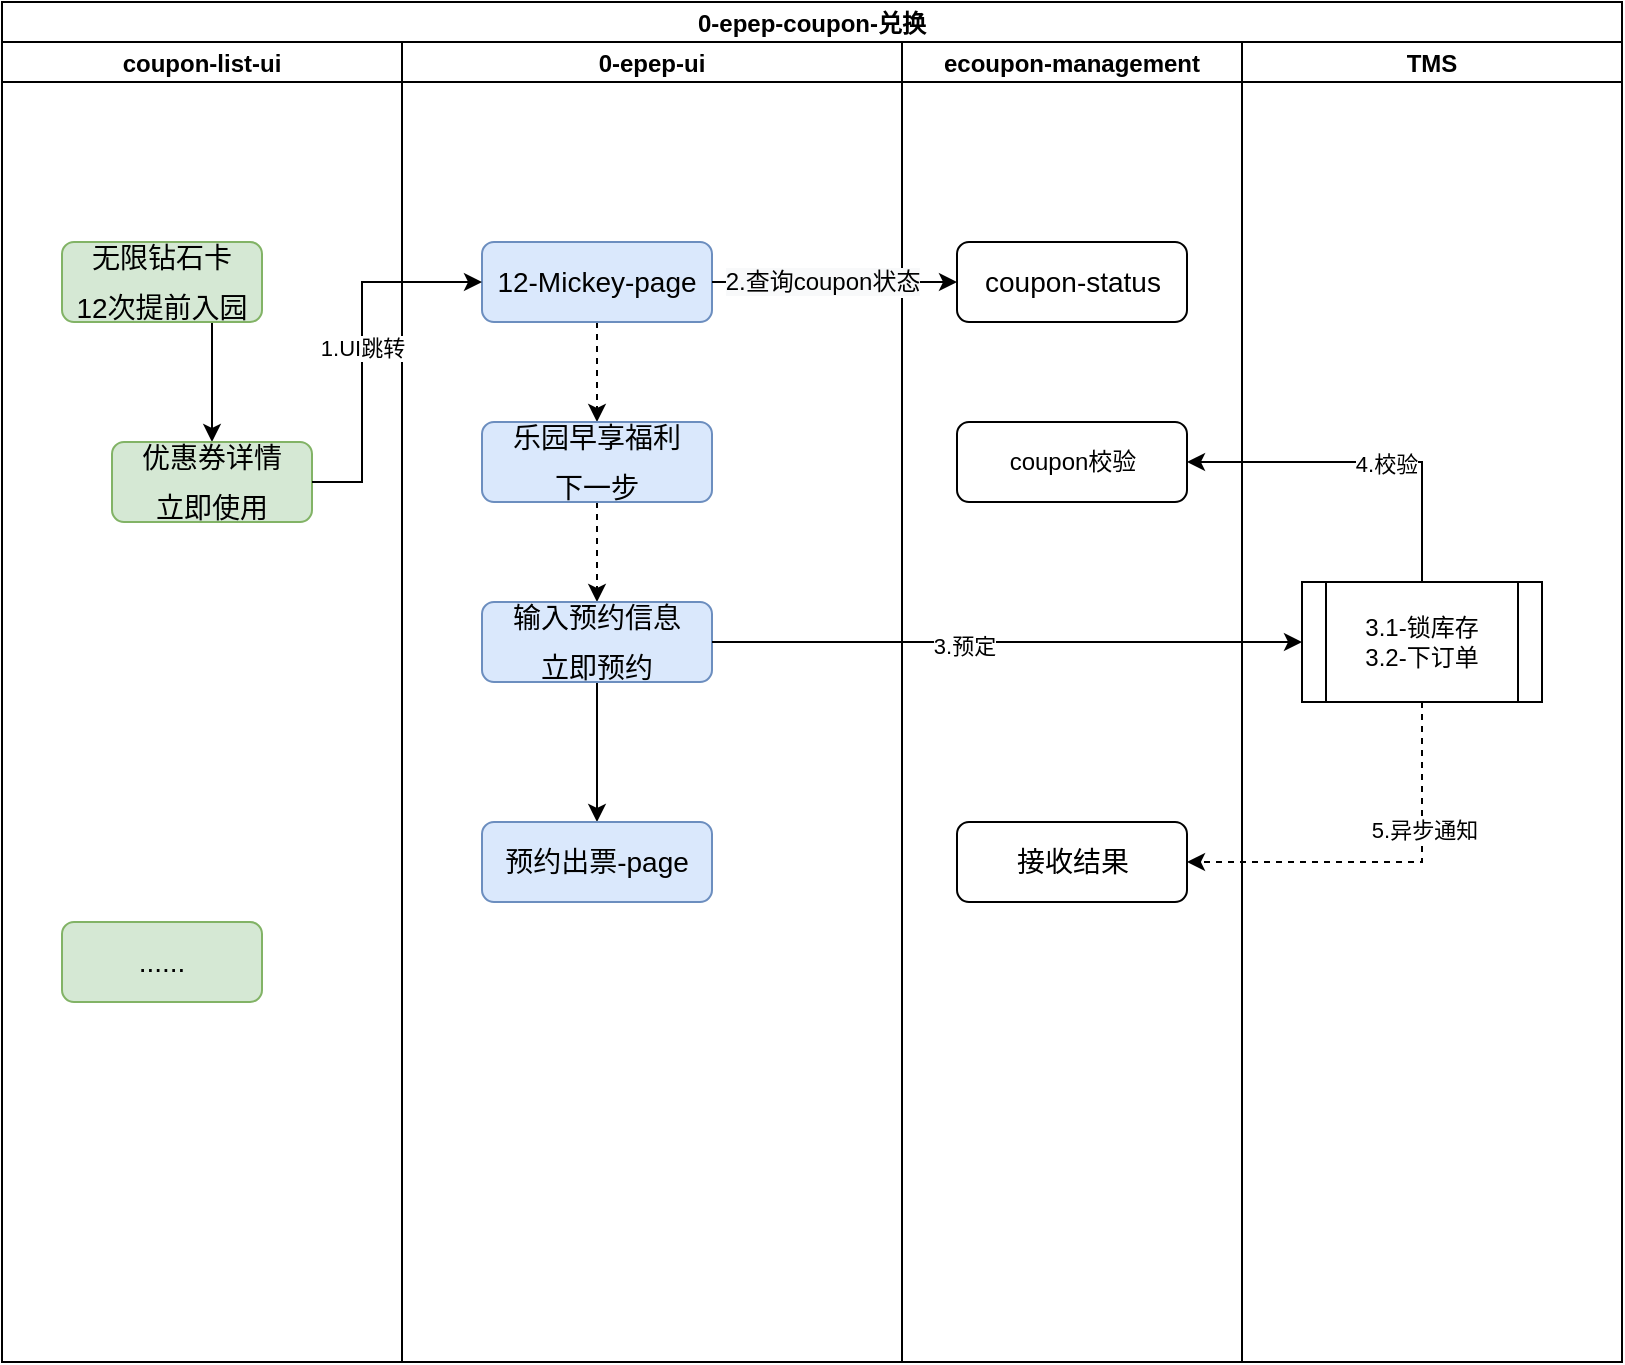<mxfile version="17.1.2" type="github">
  <diagram id="nkePGvm4O82V9_LMyoDO" name="Page-1">
    <mxGraphModel dx="1232" dy="809" grid="1" gridSize="10" guides="1" tooltips="1" connect="1" arrows="1" fold="1" page="1" pageScale="1" pageWidth="827" pageHeight="1169" math="0" shadow="0">
      <root>
        <mxCell id="0" />
        <mxCell id="1" parent="0" />
        <mxCell id="1tcTULkf4YvUZFEi6sHk-6" value="0-epep-coupon-兑换" style="swimlane;childLayout=stackLayout;resizeParent=1;resizeParentMax=0;startSize=20;" vertex="1" parent="1">
          <mxGeometry x="10" y="70" width="810" height="680" as="geometry" />
        </mxCell>
        <mxCell id="1tcTULkf4YvUZFEi6sHk-7" value="coupon-list-ui" style="swimlane;startSize=20;" vertex="1" parent="1tcTULkf4YvUZFEi6sHk-6">
          <mxGeometry y="20" width="200" height="660" as="geometry" />
        </mxCell>
        <mxCell id="1tcTULkf4YvUZFEi6sHk-26" style="edgeStyle=orthogonalEdgeStyle;rounded=0;orthogonalLoop=1;jettySize=auto;html=1;exitX=0.75;exitY=1;exitDx=0;exitDy=0;entryX=0.5;entryY=0;entryDx=0;entryDy=0;" edge="1" parent="1tcTULkf4YvUZFEi6sHk-7" source="1tcTULkf4YvUZFEi6sHk-19" target="1tcTULkf4YvUZFEi6sHk-25">
          <mxGeometry relative="1" as="geometry" />
        </mxCell>
        <mxCell id="1tcTULkf4YvUZFEi6sHk-19" value="&lt;div style=&quot;line-height: 1.75 ; font-size: 14px&quot;&gt;无限钻石卡&lt;/div&gt;&lt;div style=&quot;line-height: 1.75 ; font-size: 14px&quot;&gt;12次提前入园&lt;/div&gt;" style="rounded=1;whiteSpace=wrap;html=1;align=center;fillColor=#d5e8d4;strokeColor=#82b366;" vertex="1" parent="1tcTULkf4YvUZFEi6sHk-7">
          <mxGeometry x="30" y="100" width="100" height="40" as="geometry" />
        </mxCell>
        <mxCell id="1tcTULkf4YvUZFEi6sHk-20" value="&lt;div style=&quot;text-align: left ; line-height: 1.75 ; font-size: 14px&quot;&gt;......&lt;/div&gt;" style="rounded=1;whiteSpace=wrap;html=1;fillColor=#d5e8d4;strokeColor=#82b366;" vertex="1" parent="1tcTULkf4YvUZFEi6sHk-7">
          <mxGeometry x="30" y="440" width="100" height="40" as="geometry" />
        </mxCell>
        <mxCell id="1tcTULkf4YvUZFEi6sHk-25" value="&lt;div style=&quot;line-height: 1.75 ; font-size: 14px&quot;&gt;优惠券详情&lt;/div&gt;&lt;div style=&quot;line-height: 1.75 ; font-size: 14px&quot;&gt;立即使用&lt;/div&gt;" style="rounded=1;whiteSpace=wrap;html=1;align=center;fillColor=#d5e8d4;strokeColor=#82b366;" vertex="1" parent="1tcTULkf4YvUZFEi6sHk-7">
          <mxGeometry x="55" y="200" width="100" height="40" as="geometry" />
        </mxCell>
        <mxCell id="1tcTULkf4YvUZFEi6sHk-8" value="0-epep-ui" style="swimlane;startSize=20;" vertex="1" parent="1tcTULkf4YvUZFEi6sHk-6">
          <mxGeometry x="200" y="20" width="250" height="660" as="geometry" />
        </mxCell>
        <mxCell id="1tcTULkf4YvUZFEi6sHk-45" style="edgeStyle=orthogonalEdgeStyle;rounded=0;orthogonalLoop=1;jettySize=auto;html=1;exitX=0.5;exitY=1;exitDx=0;exitDy=0;dashed=1;" edge="1" parent="1tcTULkf4YvUZFEi6sHk-8" source="1tcTULkf4YvUZFEi6sHk-21" target="1tcTULkf4YvUZFEi6sHk-28">
          <mxGeometry relative="1" as="geometry" />
        </mxCell>
        <mxCell id="1tcTULkf4YvUZFEi6sHk-21" value="&lt;div style=&quot;text-align: left ; line-height: 1.75 ; font-size: 14px&quot;&gt;12-Mickey-page&lt;/div&gt;" style="rounded=1;whiteSpace=wrap;html=1;fillColor=#dae8fc;strokeColor=#6c8ebf;" vertex="1" parent="1tcTULkf4YvUZFEi6sHk-8">
          <mxGeometry x="40" y="100" width="115" height="40" as="geometry" />
        </mxCell>
        <mxCell id="1tcTULkf4YvUZFEi6sHk-46" style="edgeStyle=orthogonalEdgeStyle;rounded=0;orthogonalLoop=1;jettySize=auto;html=1;exitX=0.5;exitY=1;exitDx=0;exitDy=0;entryX=0.5;entryY=0;entryDx=0;entryDy=0;dashed=1;" edge="1" parent="1tcTULkf4YvUZFEi6sHk-8" source="1tcTULkf4YvUZFEi6sHk-28" target="1tcTULkf4YvUZFEi6sHk-29">
          <mxGeometry relative="1" as="geometry" />
        </mxCell>
        <mxCell id="1tcTULkf4YvUZFEi6sHk-28" value="&lt;div style=&quot;line-height: 1.75 ; font-size: 14px&quot;&gt;乐园早享福利&lt;/div&gt;&lt;div style=&quot;line-height: 1.75 ; font-size: 14px&quot;&gt;下一步&lt;/div&gt;" style="rounded=1;whiteSpace=wrap;html=1;align=center;fillColor=#dae8fc;strokeColor=#6c8ebf;" vertex="1" parent="1tcTULkf4YvUZFEi6sHk-8">
          <mxGeometry x="40" y="190" width="115" height="40" as="geometry" />
        </mxCell>
        <mxCell id="1tcTULkf4YvUZFEi6sHk-48" style="edgeStyle=orthogonalEdgeStyle;rounded=0;orthogonalLoop=1;jettySize=auto;html=1;exitX=0.5;exitY=1;exitDx=0;exitDy=0;" edge="1" parent="1tcTULkf4YvUZFEi6sHk-8" source="1tcTULkf4YvUZFEi6sHk-29" target="1tcTULkf4YvUZFEi6sHk-47">
          <mxGeometry relative="1" as="geometry" />
        </mxCell>
        <mxCell id="1tcTULkf4YvUZFEi6sHk-29" value="&lt;div style=&quot;line-height: 1.75 ; font-size: 14px&quot;&gt;输入预约信息&lt;/div&gt;&lt;div style=&quot;line-height: 1.75 ; font-size: 14px&quot;&gt;立即预约&lt;/div&gt;" style="rounded=1;whiteSpace=wrap;html=1;align=center;fillColor=#dae8fc;strokeColor=#6c8ebf;" vertex="1" parent="1tcTULkf4YvUZFEi6sHk-8">
          <mxGeometry x="40" y="280" width="115" height="40" as="geometry" />
        </mxCell>
        <mxCell id="1tcTULkf4YvUZFEi6sHk-47" value="&lt;div style=&quot;line-height: 1.75 ; font-size: 14px&quot;&gt;预约出票-page&lt;/div&gt;" style="rounded=1;whiteSpace=wrap;html=1;align=center;fillColor=#dae8fc;strokeColor=#6c8ebf;" vertex="1" parent="1tcTULkf4YvUZFEi6sHk-8">
          <mxGeometry x="40" y="390" width="115" height="40" as="geometry" />
        </mxCell>
        <mxCell id="1tcTULkf4YvUZFEi6sHk-9" value="ecoupon-management" style="swimlane;startSize=20;" vertex="1" parent="1tcTULkf4YvUZFEi6sHk-6">
          <mxGeometry x="450" y="20" width="170" height="660" as="geometry" />
        </mxCell>
        <mxCell id="1tcTULkf4YvUZFEi6sHk-30" value="&lt;div style=&quot;text-align: left ; line-height: 1.75 ; font-size: 14px&quot;&gt;coupon-status&lt;/div&gt;" style="rounded=1;whiteSpace=wrap;html=1;" vertex="1" parent="1tcTULkf4YvUZFEi6sHk-9">
          <mxGeometry x="27.5" y="100" width="115" height="40" as="geometry" />
        </mxCell>
        <mxCell id="1tcTULkf4YvUZFEi6sHk-38" value="coupon校验" style="rounded=1;whiteSpace=wrap;html=1;" vertex="1" parent="1tcTULkf4YvUZFEi6sHk-9">
          <mxGeometry x="27.5" y="190" width="115" height="40" as="geometry" />
        </mxCell>
        <mxCell id="1tcTULkf4YvUZFEi6sHk-40" value="&lt;div style=&quot;text-align: left ; line-height: 1.75 ; font-size: 14px&quot;&gt;接收结果&lt;/div&gt;" style="rounded=1;whiteSpace=wrap;html=1;" vertex="1" parent="1tcTULkf4YvUZFEi6sHk-9">
          <mxGeometry x="27.5" y="390" width="115" height="40" as="geometry" />
        </mxCell>
        <mxCell id="1tcTULkf4YvUZFEi6sHk-10" value="TMS" style="swimlane;startSize=20;" vertex="1" parent="1tcTULkf4YvUZFEi6sHk-6">
          <mxGeometry x="620" y="20" width="190" height="660" as="geometry" />
        </mxCell>
        <mxCell id="1tcTULkf4YvUZFEi6sHk-36" value="3.1-锁库存&lt;br&gt;3.2-下订单" style="shape=process;whiteSpace=wrap;html=1;backgroundOutline=1;" vertex="1" parent="1tcTULkf4YvUZFEi6sHk-10">
          <mxGeometry x="30" y="270" width="120" height="60" as="geometry" />
        </mxCell>
        <mxCell id="1tcTULkf4YvUZFEi6sHk-27" value="1.UI跳转" style="edgeStyle=orthogonalEdgeStyle;rounded=0;orthogonalLoop=1;jettySize=auto;html=1;exitX=1;exitY=0.5;exitDx=0;exitDy=0;entryX=0;entryY=0.5;entryDx=0;entryDy=0;" edge="1" parent="1tcTULkf4YvUZFEi6sHk-6" source="1tcTULkf4YvUZFEi6sHk-25" target="1tcTULkf4YvUZFEi6sHk-21">
          <mxGeometry relative="1" as="geometry">
            <Array as="points">
              <mxPoint x="180" y="240" />
              <mxPoint x="180" y="140" />
            </Array>
          </mxGeometry>
        </mxCell>
        <mxCell id="1tcTULkf4YvUZFEi6sHk-31" value="" style="edgeStyle=orthogonalEdgeStyle;rounded=0;orthogonalLoop=1;jettySize=auto;html=1;exitX=1;exitY=0.5;exitDx=0;exitDy=0;entryX=0;entryY=0.5;entryDx=0;entryDy=0;" edge="1" parent="1tcTULkf4YvUZFEi6sHk-6" source="1tcTULkf4YvUZFEi6sHk-21" target="1tcTULkf4YvUZFEi6sHk-30">
          <mxGeometry relative="1" as="geometry" />
        </mxCell>
        <mxCell id="1tcTULkf4YvUZFEi6sHk-54" value="&lt;span style=&quot;font-size: 12px ; background-color: rgb(248 , 249 , 250)&quot;&gt;2.查询coupon状态&lt;/span&gt;" style="edgeLabel;html=1;align=center;verticalAlign=middle;resizable=0;points=[];" vertex="1" connectable="0" parent="1tcTULkf4YvUZFEi6sHk-31">
          <mxGeometry x="-0.478" y="4" relative="1" as="geometry">
            <mxPoint x="23" y="4" as="offset" />
          </mxGeometry>
        </mxCell>
        <mxCell id="1tcTULkf4YvUZFEi6sHk-37" style="edgeStyle=orthogonalEdgeStyle;rounded=0;orthogonalLoop=1;jettySize=auto;html=1;exitX=1;exitY=0.5;exitDx=0;exitDy=0;entryX=0;entryY=0.5;entryDx=0;entryDy=0;" edge="1" parent="1tcTULkf4YvUZFEi6sHk-6" source="1tcTULkf4YvUZFEi6sHk-29" target="1tcTULkf4YvUZFEi6sHk-36">
          <mxGeometry relative="1" as="geometry" />
        </mxCell>
        <mxCell id="1tcTULkf4YvUZFEi6sHk-55" value="3.预定" style="edgeLabel;html=1;align=center;verticalAlign=middle;resizable=0;points=[];" vertex="1" connectable="0" parent="1tcTULkf4YvUZFEi6sHk-37">
          <mxGeometry x="-0.146" y="-2" relative="1" as="geometry">
            <mxPoint as="offset" />
          </mxGeometry>
        </mxCell>
        <mxCell id="1tcTULkf4YvUZFEi6sHk-39" style="edgeStyle=orthogonalEdgeStyle;rounded=0;orthogonalLoop=1;jettySize=auto;html=1;exitX=0.5;exitY=0;exitDx=0;exitDy=0;entryX=1;entryY=0.5;entryDx=0;entryDy=0;" edge="1" parent="1tcTULkf4YvUZFEi6sHk-6" source="1tcTULkf4YvUZFEi6sHk-36" target="1tcTULkf4YvUZFEi6sHk-38">
          <mxGeometry relative="1" as="geometry" />
        </mxCell>
        <mxCell id="1tcTULkf4YvUZFEi6sHk-56" value="4.校验" style="edgeLabel;html=1;align=center;verticalAlign=middle;resizable=0;points=[];" vertex="1" connectable="0" parent="1tcTULkf4YvUZFEi6sHk-39">
          <mxGeometry x="-0.121" y="1" relative="1" as="geometry">
            <mxPoint as="offset" />
          </mxGeometry>
        </mxCell>
        <mxCell id="1tcTULkf4YvUZFEi6sHk-41" style="edgeStyle=orthogonalEdgeStyle;rounded=0;orthogonalLoop=1;jettySize=auto;html=1;exitX=0.5;exitY=1;exitDx=0;exitDy=0;entryX=1;entryY=0.5;entryDx=0;entryDy=0;dashed=1;" edge="1" parent="1tcTULkf4YvUZFEi6sHk-6" source="1tcTULkf4YvUZFEi6sHk-36" target="1tcTULkf4YvUZFEi6sHk-40">
          <mxGeometry relative="1" as="geometry" />
        </mxCell>
        <mxCell id="1tcTULkf4YvUZFEi6sHk-44" value="5.异步通知" style="edgeLabel;html=1;align=center;verticalAlign=middle;resizable=0;points=[];" vertex="1" connectable="0" parent="1tcTULkf4YvUZFEi6sHk-41">
          <mxGeometry x="-0.367" y="1" relative="1" as="geometry">
            <mxPoint y="1" as="offset" />
          </mxGeometry>
        </mxCell>
      </root>
    </mxGraphModel>
  </diagram>
</mxfile>
